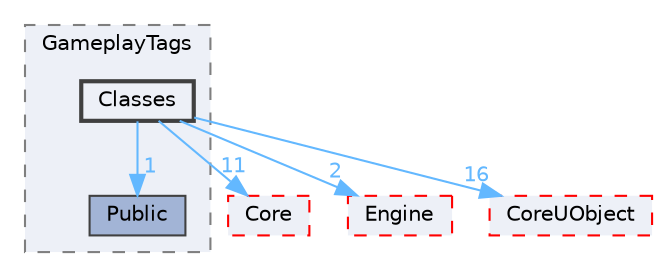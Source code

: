 digraph "Classes"
{
 // INTERACTIVE_SVG=YES
 // LATEX_PDF_SIZE
  bgcolor="transparent";
  edge [fontname=Helvetica,fontsize=10,labelfontname=Helvetica,labelfontsize=10];
  node [fontname=Helvetica,fontsize=10,shape=box,height=0.2,width=0.4];
  compound=true
  subgraph clusterdir_78c77892ffb922ed2fc41b0fd91bcc80 {
    graph [ bgcolor="#edf0f7", pencolor="grey50", label="GameplayTags", fontname=Helvetica,fontsize=10 style="filled,dashed", URL="dir_78c77892ffb922ed2fc41b0fd91bcc80.html",tooltip=""]
  dir_0409c797cde7b90058cc70aecc88feb8 [label="Public", fillcolor="#a2b4d6", color="grey25", style="filled", URL="dir_0409c797cde7b90058cc70aecc88feb8.html",tooltip=""];
  dir_a98d5ecbbed8342140338c75998eae2a [label="Classes", fillcolor="#edf0f7", color="grey25", style="filled,bold", URL="dir_a98d5ecbbed8342140338c75998eae2a.html",tooltip=""];
  }
  dir_0e6cddcc9caa1238c7f3774224afaa45 [label="Core", fillcolor="#edf0f7", color="red", style="filled,dashed", URL="dir_0e6cddcc9caa1238c7f3774224afaa45.html",tooltip=""];
  dir_fdf6aa5c3cf3805bb958134448d60562 [label="Engine", fillcolor="#edf0f7", color="red", style="filled,dashed", URL="dir_fdf6aa5c3cf3805bb958134448d60562.html",tooltip=""];
  dir_4c499e5e32e2b4479ad7e552df73eeae [label="CoreUObject", fillcolor="#edf0f7", color="red", style="filled,dashed", URL="dir_4c499e5e32e2b4479ad7e552df73eeae.html",tooltip=""];
  dir_a98d5ecbbed8342140338c75998eae2a->dir_0409c797cde7b90058cc70aecc88feb8 [headlabel="1", labeldistance=1.5 headhref="dir_000194_000936.html" href="dir_000194_000936.html" color="steelblue1" fontcolor="steelblue1"];
  dir_a98d5ecbbed8342140338c75998eae2a->dir_0e6cddcc9caa1238c7f3774224afaa45 [headlabel="11", labeldistance=1.5 headhref="dir_000194_000266.html" href="dir_000194_000266.html" color="steelblue1" fontcolor="steelblue1"];
  dir_a98d5ecbbed8342140338c75998eae2a->dir_4c499e5e32e2b4479ad7e552df73eeae [headlabel="16", labeldistance=1.5 headhref="dir_000194_000268.html" href="dir_000194_000268.html" color="steelblue1" fontcolor="steelblue1"];
  dir_a98d5ecbbed8342140338c75998eae2a->dir_fdf6aa5c3cf3805bb958134448d60562 [headlabel="2", labeldistance=1.5 headhref="dir_000194_000366.html" href="dir_000194_000366.html" color="steelblue1" fontcolor="steelblue1"];
}
